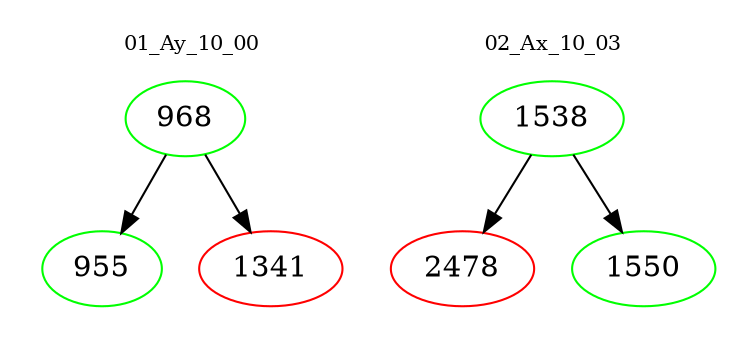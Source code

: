 digraph{
subgraph cluster_0 {
color = white
label = "01_Ay_10_00";
fontsize=10;
T0_968 [label="968", color="green"]
T0_968 -> T0_955 [color="black"]
T0_955 [label="955", color="green"]
T0_968 -> T0_1341 [color="black"]
T0_1341 [label="1341", color="red"]
}
subgraph cluster_1 {
color = white
label = "02_Ax_10_03";
fontsize=10;
T1_1538 [label="1538", color="green"]
T1_1538 -> T1_2478 [color="black"]
T1_2478 [label="2478", color="red"]
T1_1538 -> T1_1550 [color="black"]
T1_1550 [label="1550", color="green"]
}
}

